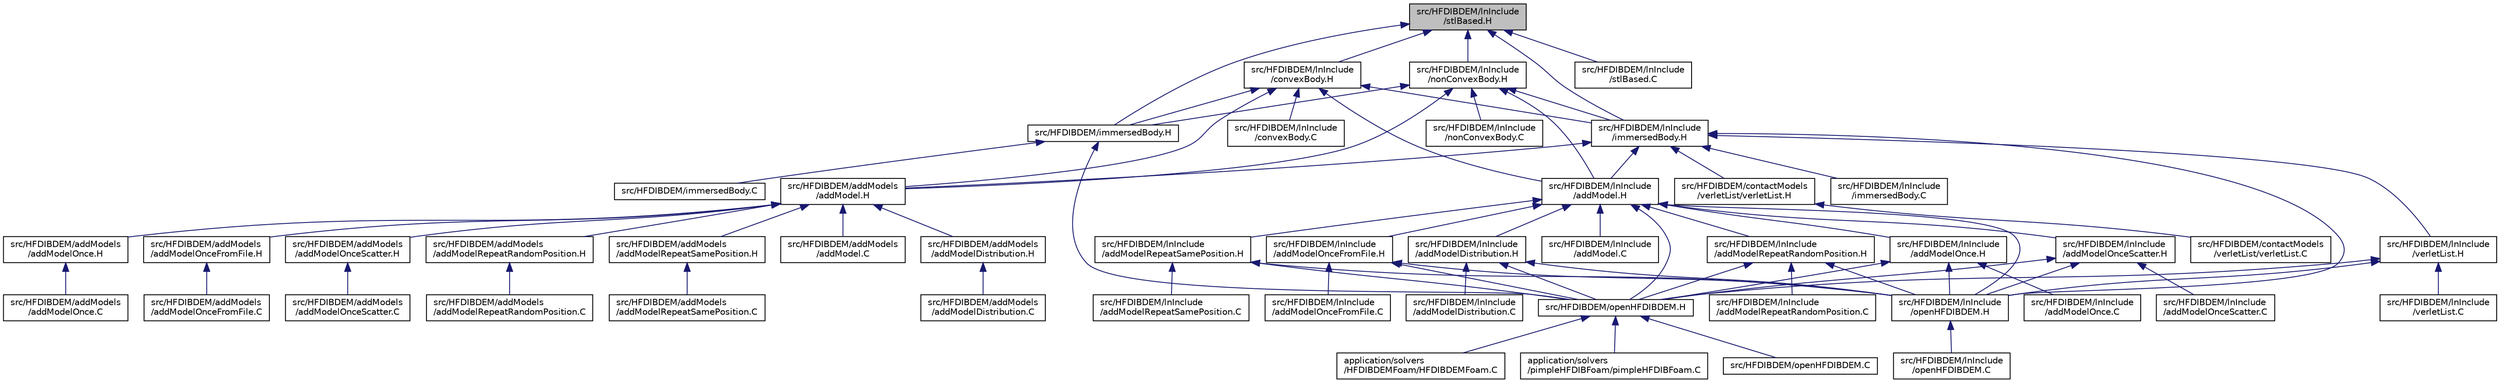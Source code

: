 digraph "src/HFDIBDEM/lnInclude/stlBased.H"
{
 // LATEX_PDF_SIZE
  edge [fontname="Helvetica",fontsize="10",labelfontname="Helvetica",labelfontsize="10"];
  node [fontname="Helvetica",fontsize="10",shape=record];
  Node1 [label="src/HFDIBDEM/lnInclude\l/stlBased.H",height=0.2,width=0.4,color="black", fillcolor="grey75", style="filled", fontcolor="black",tooltip=" "];
  Node1 -> Node2 [dir="back",color="midnightblue",fontsize="10",style="solid"];
  Node2 [label="src/HFDIBDEM/immersedBody.H",height=0.2,width=0.4,color="black", fillcolor="white", style="filled",URL="$immersedBody_8H.html",tooltip=" "];
  Node2 -> Node3 [dir="back",color="midnightblue",fontsize="10",style="solid"];
  Node3 [label="src/HFDIBDEM/immersedBody.C",height=0.2,width=0.4,color="black", fillcolor="white", style="filled",URL="$immersedBody_8C.html",tooltip=" "];
  Node2 -> Node4 [dir="back",color="midnightblue",fontsize="10",style="solid"];
  Node4 [label="src/HFDIBDEM/openHFDIBDEM.H",height=0.2,width=0.4,color="black", fillcolor="white", style="filled",URL="$openHFDIBDEM_8H.html",tooltip=" "];
  Node4 -> Node5 [dir="back",color="midnightblue",fontsize="10",style="solid"];
  Node5 [label="application/solvers\l/HFDIBDEMFoam/HFDIBDEMFoam.C",height=0.2,width=0.4,color="black", fillcolor="white", style="filled",URL="$HFDIBDEMFoam_8C.html",tooltip=" "];
  Node4 -> Node6 [dir="back",color="midnightblue",fontsize="10",style="solid"];
  Node6 [label="application/solvers\l/pimpleHFDIBFoam/pimpleHFDIBFoam.C",height=0.2,width=0.4,color="black", fillcolor="white", style="filled",URL="$pimpleHFDIBFoam_8C.html",tooltip=" "];
  Node4 -> Node7 [dir="back",color="midnightblue",fontsize="10",style="solid"];
  Node7 [label="src/HFDIBDEM/openHFDIBDEM.C",height=0.2,width=0.4,color="black", fillcolor="white", style="filled",URL="$openHFDIBDEM_8C.html",tooltip=" "];
  Node1 -> Node8 [dir="back",color="midnightblue",fontsize="10",style="solid"];
  Node8 [label="src/HFDIBDEM/lnInclude\l/convexBody.H",height=0.2,width=0.4,color="black", fillcolor="white", style="filled",URL="$lnInclude_2convexBody_8H.html",tooltip=" "];
  Node8 -> Node9 [dir="back",color="midnightblue",fontsize="10",style="solid"];
  Node9 [label="src/HFDIBDEM/addModels\l/addModel.H",height=0.2,width=0.4,color="black", fillcolor="white", style="filled",URL="$addModels_2addModel_8H.html",tooltip=" "];
  Node9 -> Node10 [dir="back",color="midnightblue",fontsize="10",style="solid"];
  Node10 [label="src/HFDIBDEM/addModels\l/addModel.C",height=0.2,width=0.4,color="black", fillcolor="white", style="filled",URL="$addModels_2addModel_8C.html",tooltip=" "];
  Node9 -> Node11 [dir="back",color="midnightblue",fontsize="10",style="solid"];
  Node11 [label="src/HFDIBDEM/addModels\l/addModelDistribution.H",height=0.2,width=0.4,color="black", fillcolor="white", style="filled",URL="$addModels_2addModelDistribution_8H.html",tooltip=" "];
  Node11 -> Node12 [dir="back",color="midnightblue",fontsize="10",style="solid"];
  Node12 [label="src/HFDIBDEM/addModels\l/addModelDistribution.C",height=0.2,width=0.4,color="black", fillcolor="white", style="filled",URL="$addModels_2addModelDistribution_8C.html",tooltip=" "];
  Node9 -> Node13 [dir="back",color="midnightblue",fontsize="10",style="solid"];
  Node13 [label="src/HFDIBDEM/addModels\l/addModelOnce.H",height=0.2,width=0.4,color="black", fillcolor="white", style="filled",URL="$addModels_2addModelOnce_8H.html",tooltip=" "];
  Node13 -> Node14 [dir="back",color="midnightblue",fontsize="10",style="solid"];
  Node14 [label="src/HFDIBDEM/addModels\l/addModelOnce.C",height=0.2,width=0.4,color="black", fillcolor="white", style="filled",URL="$addModels_2addModelOnce_8C.html",tooltip=" "];
  Node9 -> Node15 [dir="back",color="midnightblue",fontsize="10",style="solid"];
  Node15 [label="src/HFDIBDEM/addModels\l/addModelOnceFromFile.H",height=0.2,width=0.4,color="black", fillcolor="white", style="filled",URL="$addModels_2addModelOnceFromFile_8H.html",tooltip=" "];
  Node15 -> Node16 [dir="back",color="midnightblue",fontsize="10",style="solid"];
  Node16 [label="src/HFDIBDEM/addModels\l/addModelOnceFromFile.C",height=0.2,width=0.4,color="black", fillcolor="white", style="filled",URL="$addModels_2addModelOnceFromFile_8C.html",tooltip=" "];
  Node9 -> Node17 [dir="back",color="midnightblue",fontsize="10",style="solid"];
  Node17 [label="src/HFDIBDEM/addModels\l/addModelOnceScatter.H",height=0.2,width=0.4,color="black", fillcolor="white", style="filled",URL="$addModels_2addModelOnceScatter_8H.html",tooltip=" "];
  Node17 -> Node18 [dir="back",color="midnightblue",fontsize="10",style="solid"];
  Node18 [label="src/HFDIBDEM/addModels\l/addModelOnceScatter.C",height=0.2,width=0.4,color="black", fillcolor="white", style="filled",URL="$addModels_2addModelOnceScatter_8C.html",tooltip=" "];
  Node9 -> Node19 [dir="back",color="midnightblue",fontsize="10",style="solid"];
  Node19 [label="src/HFDIBDEM/addModels\l/addModelRepeatRandomPosition.H",height=0.2,width=0.4,color="black", fillcolor="white", style="filled",URL="$addModels_2addModelRepeatRandomPosition_8H.html",tooltip=" "];
  Node19 -> Node20 [dir="back",color="midnightblue",fontsize="10",style="solid"];
  Node20 [label="src/HFDIBDEM/addModels\l/addModelRepeatRandomPosition.C",height=0.2,width=0.4,color="black", fillcolor="white", style="filled",URL="$addModels_2addModelRepeatRandomPosition_8C.html",tooltip=" "];
  Node9 -> Node21 [dir="back",color="midnightblue",fontsize="10",style="solid"];
  Node21 [label="src/HFDIBDEM/addModels\l/addModelRepeatSamePosition.H",height=0.2,width=0.4,color="black", fillcolor="white", style="filled",URL="$addModels_2addModelRepeatSamePosition_8H.html",tooltip=" "];
  Node21 -> Node22 [dir="back",color="midnightblue",fontsize="10",style="solid"];
  Node22 [label="src/HFDIBDEM/addModels\l/addModelRepeatSamePosition.C",height=0.2,width=0.4,color="black", fillcolor="white", style="filled",URL="$addModels_2addModelRepeatSamePosition_8C.html",tooltip=" "];
  Node8 -> Node2 [dir="back",color="midnightblue",fontsize="10",style="solid"];
  Node8 -> Node23 [dir="back",color="midnightblue",fontsize="10",style="solid"];
  Node23 [label="src/HFDIBDEM/lnInclude\l/addModel.H",height=0.2,width=0.4,color="black", fillcolor="white", style="filled",URL="$lnInclude_2addModel_8H.html",tooltip=" "];
  Node23 -> Node24 [dir="back",color="midnightblue",fontsize="10",style="solid"];
  Node24 [label="src/HFDIBDEM/lnInclude\l/addModel.C",height=0.2,width=0.4,color="black", fillcolor="white", style="filled",URL="$lnInclude_2addModel_8C.html",tooltip=" "];
  Node23 -> Node25 [dir="back",color="midnightblue",fontsize="10",style="solid"];
  Node25 [label="src/HFDIBDEM/lnInclude\l/addModelDistribution.H",height=0.2,width=0.4,color="black", fillcolor="white", style="filled",URL="$lnInclude_2addModelDistribution_8H.html",tooltip=" "];
  Node25 -> Node26 [dir="back",color="midnightblue",fontsize="10",style="solid"];
  Node26 [label="src/HFDIBDEM/lnInclude\l/addModelDistribution.C",height=0.2,width=0.4,color="black", fillcolor="white", style="filled",URL="$lnInclude_2addModelDistribution_8C.html",tooltip=" "];
  Node25 -> Node27 [dir="back",color="midnightblue",fontsize="10",style="solid"];
  Node27 [label="src/HFDIBDEM/lnInclude\l/openHFDIBDEM.H",height=0.2,width=0.4,color="black", fillcolor="white", style="filled",URL="$lnInclude_2openHFDIBDEM_8H.html",tooltip=" "];
  Node27 -> Node28 [dir="back",color="midnightblue",fontsize="10",style="solid"];
  Node28 [label="src/HFDIBDEM/lnInclude\l/openHFDIBDEM.C",height=0.2,width=0.4,color="black", fillcolor="white", style="filled",URL="$lnInclude_2openHFDIBDEM_8C.html",tooltip=" "];
  Node25 -> Node4 [dir="back",color="midnightblue",fontsize="10",style="solid"];
  Node23 -> Node29 [dir="back",color="midnightblue",fontsize="10",style="solid"];
  Node29 [label="src/HFDIBDEM/lnInclude\l/addModelOnce.H",height=0.2,width=0.4,color="black", fillcolor="white", style="filled",URL="$lnInclude_2addModelOnce_8H.html",tooltip=" "];
  Node29 -> Node30 [dir="back",color="midnightblue",fontsize="10",style="solid"];
  Node30 [label="src/HFDIBDEM/lnInclude\l/addModelOnce.C",height=0.2,width=0.4,color="black", fillcolor="white", style="filled",URL="$lnInclude_2addModelOnce_8C.html",tooltip=" "];
  Node29 -> Node27 [dir="back",color="midnightblue",fontsize="10",style="solid"];
  Node29 -> Node4 [dir="back",color="midnightblue",fontsize="10",style="solid"];
  Node23 -> Node31 [dir="back",color="midnightblue",fontsize="10",style="solid"];
  Node31 [label="src/HFDIBDEM/lnInclude\l/addModelOnceFromFile.H",height=0.2,width=0.4,color="black", fillcolor="white", style="filled",URL="$lnInclude_2addModelOnceFromFile_8H.html",tooltip=" "];
  Node31 -> Node32 [dir="back",color="midnightblue",fontsize="10",style="solid"];
  Node32 [label="src/HFDIBDEM/lnInclude\l/addModelOnceFromFile.C",height=0.2,width=0.4,color="black", fillcolor="white", style="filled",URL="$lnInclude_2addModelOnceFromFile_8C.html",tooltip=" "];
  Node31 -> Node27 [dir="back",color="midnightblue",fontsize="10",style="solid"];
  Node31 -> Node4 [dir="back",color="midnightblue",fontsize="10",style="solid"];
  Node23 -> Node33 [dir="back",color="midnightblue",fontsize="10",style="solid"];
  Node33 [label="src/HFDIBDEM/lnInclude\l/addModelOnceScatter.H",height=0.2,width=0.4,color="black", fillcolor="white", style="filled",URL="$lnInclude_2addModelOnceScatter_8H.html",tooltip=" "];
  Node33 -> Node34 [dir="back",color="midnightblue",fontsize="10",style="solid"];
  Node34 [label="src/HFDIBDEM/lnInclude\l/addModelOnceScatter.C",height=0.2,width=0.4,color="black", fillcolor="white", style="filled",URL="$lnInclude_2addModelOnceScatter_8C.html",tooltip=" "];
  Node33 -> Node27 [dir="back",color="midnightblue",fontsize="10",style="solid"];
  Node33 -> Node4 [dir="back",color="midnightblue",fontsize="10",style="solid"];
  Node23 -> Node35 [dir="back",color="midnightblue",fontsize="10",style="solid"];
  Node35 [label="src/HFDIBDEM/lnInclude\l/addModelRepeatRandomPosition.H",height=0.2,width=0.4,color="black", fillcolor="white", style="filled",URL="$lnInclude_2addModelRepeatRandomPosition_8H.html",tooltip=" "];
  Node35 -> Node36 [dir="back",color="midnightblue",fontsize="10",style="solid"];
  Node36 [label="src/HFDIBDEM/lnInclude\l/addModelRepeatRandomPosition.C",height=0.2,width=0.4,color="black", fillcolor="white", style="filled",URL="$lnInclude_2addModelRepeatRandomPosition_8C.html",tooltip=" "];
  Node35 -> Node27 [dir="back",color="midnightblue",fontsize="10",style="solid"];
  Node35 -> Node4 [dir="back",color="midnightblue",fontsize="10",style="solid"];
  Node23 -> Node37 [dir="back",color="midnightblue",fontsize="10",style="solid"];
  Node37 [label="src/HFDIBDEM/lnInclude\l/addModelRepeatSamePosition.H",height=0.2,width=0.4,color="black", fillcolor="white", style="filled",URL="$lnInclude_2addModelRepeatSamePosition_8H.html",tooltip=" "];
  Node37 -> Node38 [dir="back",color="midnightblue",fontsize="10",style="solid"];
  Node38 [label="src/HFDIBDEM/lnInclude\l/addModelRepeatSamePosition.C",height=0.2,width=0.4,color="black", fillcolor="white", style="filled",URL="$lnInclude_2addModelRepeatSamePosition_8C.html",tooltip=" "];
  Node37 -> Node27 [dir="back",color="midnightblue",fontsize="10",style="solid"];
  Node37 -> Node4 [dir="back",color="midnightblue",fontsize="10",style="solid"];
  Node23 -> Node27 [dir="back",color="midnightblue",fontsize="10",style="solid"];
  Node23 -> Node4 [dir="back",color="midnightblue",fontsize="10",style="solid"];
  Node8 -> Node39 [dir="back",color="midnightblue",fontsize="10",style="solid"];
  Node39 [label="src/HFDIBDEM/lnInclude\l/immersedBody.H",height=0.2,width=0.4,color="black", fillcolor="white", style="filled",URL="$lnInclude_2immersedBody_8H.html",tooltip=" "];
  Node39 -> Node9 [dir="back",color="midnightblue",fontsize="10",style="solid"];
  Node39 -> Node40 [dir="back",color="midnightblue",fontsize="10",style="solid"];
  Node40 [label="src/HFDIBDEM/contactModels\l/verletList/verletList.H",height=0.2,width=0.4,color="black", fillcolor="white", style="filled",URL="$contactModels_2verletList_2verletList_8H.html",tooltip=" "];
  Node40 -> Node41 [dir="back",color="midnightblue",fontsize="10",style="solid"];
  Node41 [label="src/HFDIBDEM/contactModels\l/verletList/verletList.C",height=0.2,width=0.4,color="black", fillcolor="white", style="filled",URL="$contactModels_2verletList_2verletList_8C.html",tooltip=" "];
  Node39 -> Node23 [dir="back",color="midnightblue",fontsize="10",style="solid"];
  Node39 -> Node42 [dir="back",color="midnightblue",fontsize="10",style="solid"];
  Node42 [label="src/HFDIBDEM/lnInclude\l/immersedBody.C",height=0.2,width=0.4,color="black", fillcolor="white", style="filled",URL="$lnInclude_2immersedBody_8C.html",tooltip=" "];
  Node39 -> Node27 [dir="back",color="midnightblue",fontsize="10",style="solid"];
  Node39 -> Node43 [dir="back",color="midnightblue",fontsize="10",style="solid"];
  Node43 [label="src/HFDIBDEM/lnInclude\l/verletList.H",height=0.2,width=0.4,color="black", fillcolor="white", style="filled",URL="$lnInclude_2verletList_8H.html",tooltip=" "];
  Node43 -> Node27 [dir="back",color="midnightblue",fontsize="10",style="solid"];
  Node43 -> Node44 [dir="back",color="midnightblue",fontsize="10",style="solid"];
  Node44 [label="src/HFDIBDEM/lnInclude\l/verletList.C",height=0.2,width=0.4,color="black", fillcolor="white", style="filled",URL="$lnInclude_2verletList_8C.html",tooltip=" "];
  Node43 -> Node4 [dir="back",color="midnightblue",fontsize="10",style="solid"];
  Node8 -> Node45 [dir="back",color="midnightblue",fontsize="10",style="solid"];
  Node45 [label="src/HFDIBDEM/lnInclude\l/convexBody.C",height=0.2,width=0.4,color="black", fillcolor="white", style="filled",URL="$lnInclude_2convexBody_8C.html",tooltip=" "];
  Node1 -> Node46 [dir="back",color="midnightblue",fontsize="10",style="solid"];
  Node46 [label="src/HFDIBDEM/lnInclude\l/nonConvexBody.H",height=0.2,width=0.4,color="black", fillcolor="white", style="filled",URL="$lnInclude_2nonConvexBody_8H.html",tooltip=" "];
  Node46 -> Node9 [dir="back",color="midnightblue",fontsize="10",style="solid"];
  Node46 -> Node2 [dir="back",color="midnightblue",fontsize="10",style="solid"];
  Node46 -> Node23 [dir="back",color="midnightblue",fontsize="10",style="solid"];
  Node46 -> Node39 [dir="back",color="midnightblue",fontsize="10",style="solid"];
  Node46 -> Node47 [dir="back",color="midnightblue",fontsize="10",style="solid"];
  Node47 [label="src/HFDIBDEM/lnInclude\l/nonConvexBody.C",height=0.2,width=0.4,color="black", fillcolor="white", style="filled",URL="$lnInclude_2nonConvexBody_8C.html",tooltip=" "];
  Node1 -> Node39 [dir="back",color="midnightblue",fontsize="10",style="solid"];
  Node1 -> Node48 [dir="back",color="midnightblue",fontsize="10",style="solid"];
  Node48 [label="src/HFDIBDEM/lnInclude\l/stlBased.C",height=0.2,width=0.4,color="black", fillcolor="white", style="filled",URL="$lnInclude_2stlBased_8C.html",tooltip=" "];
}
